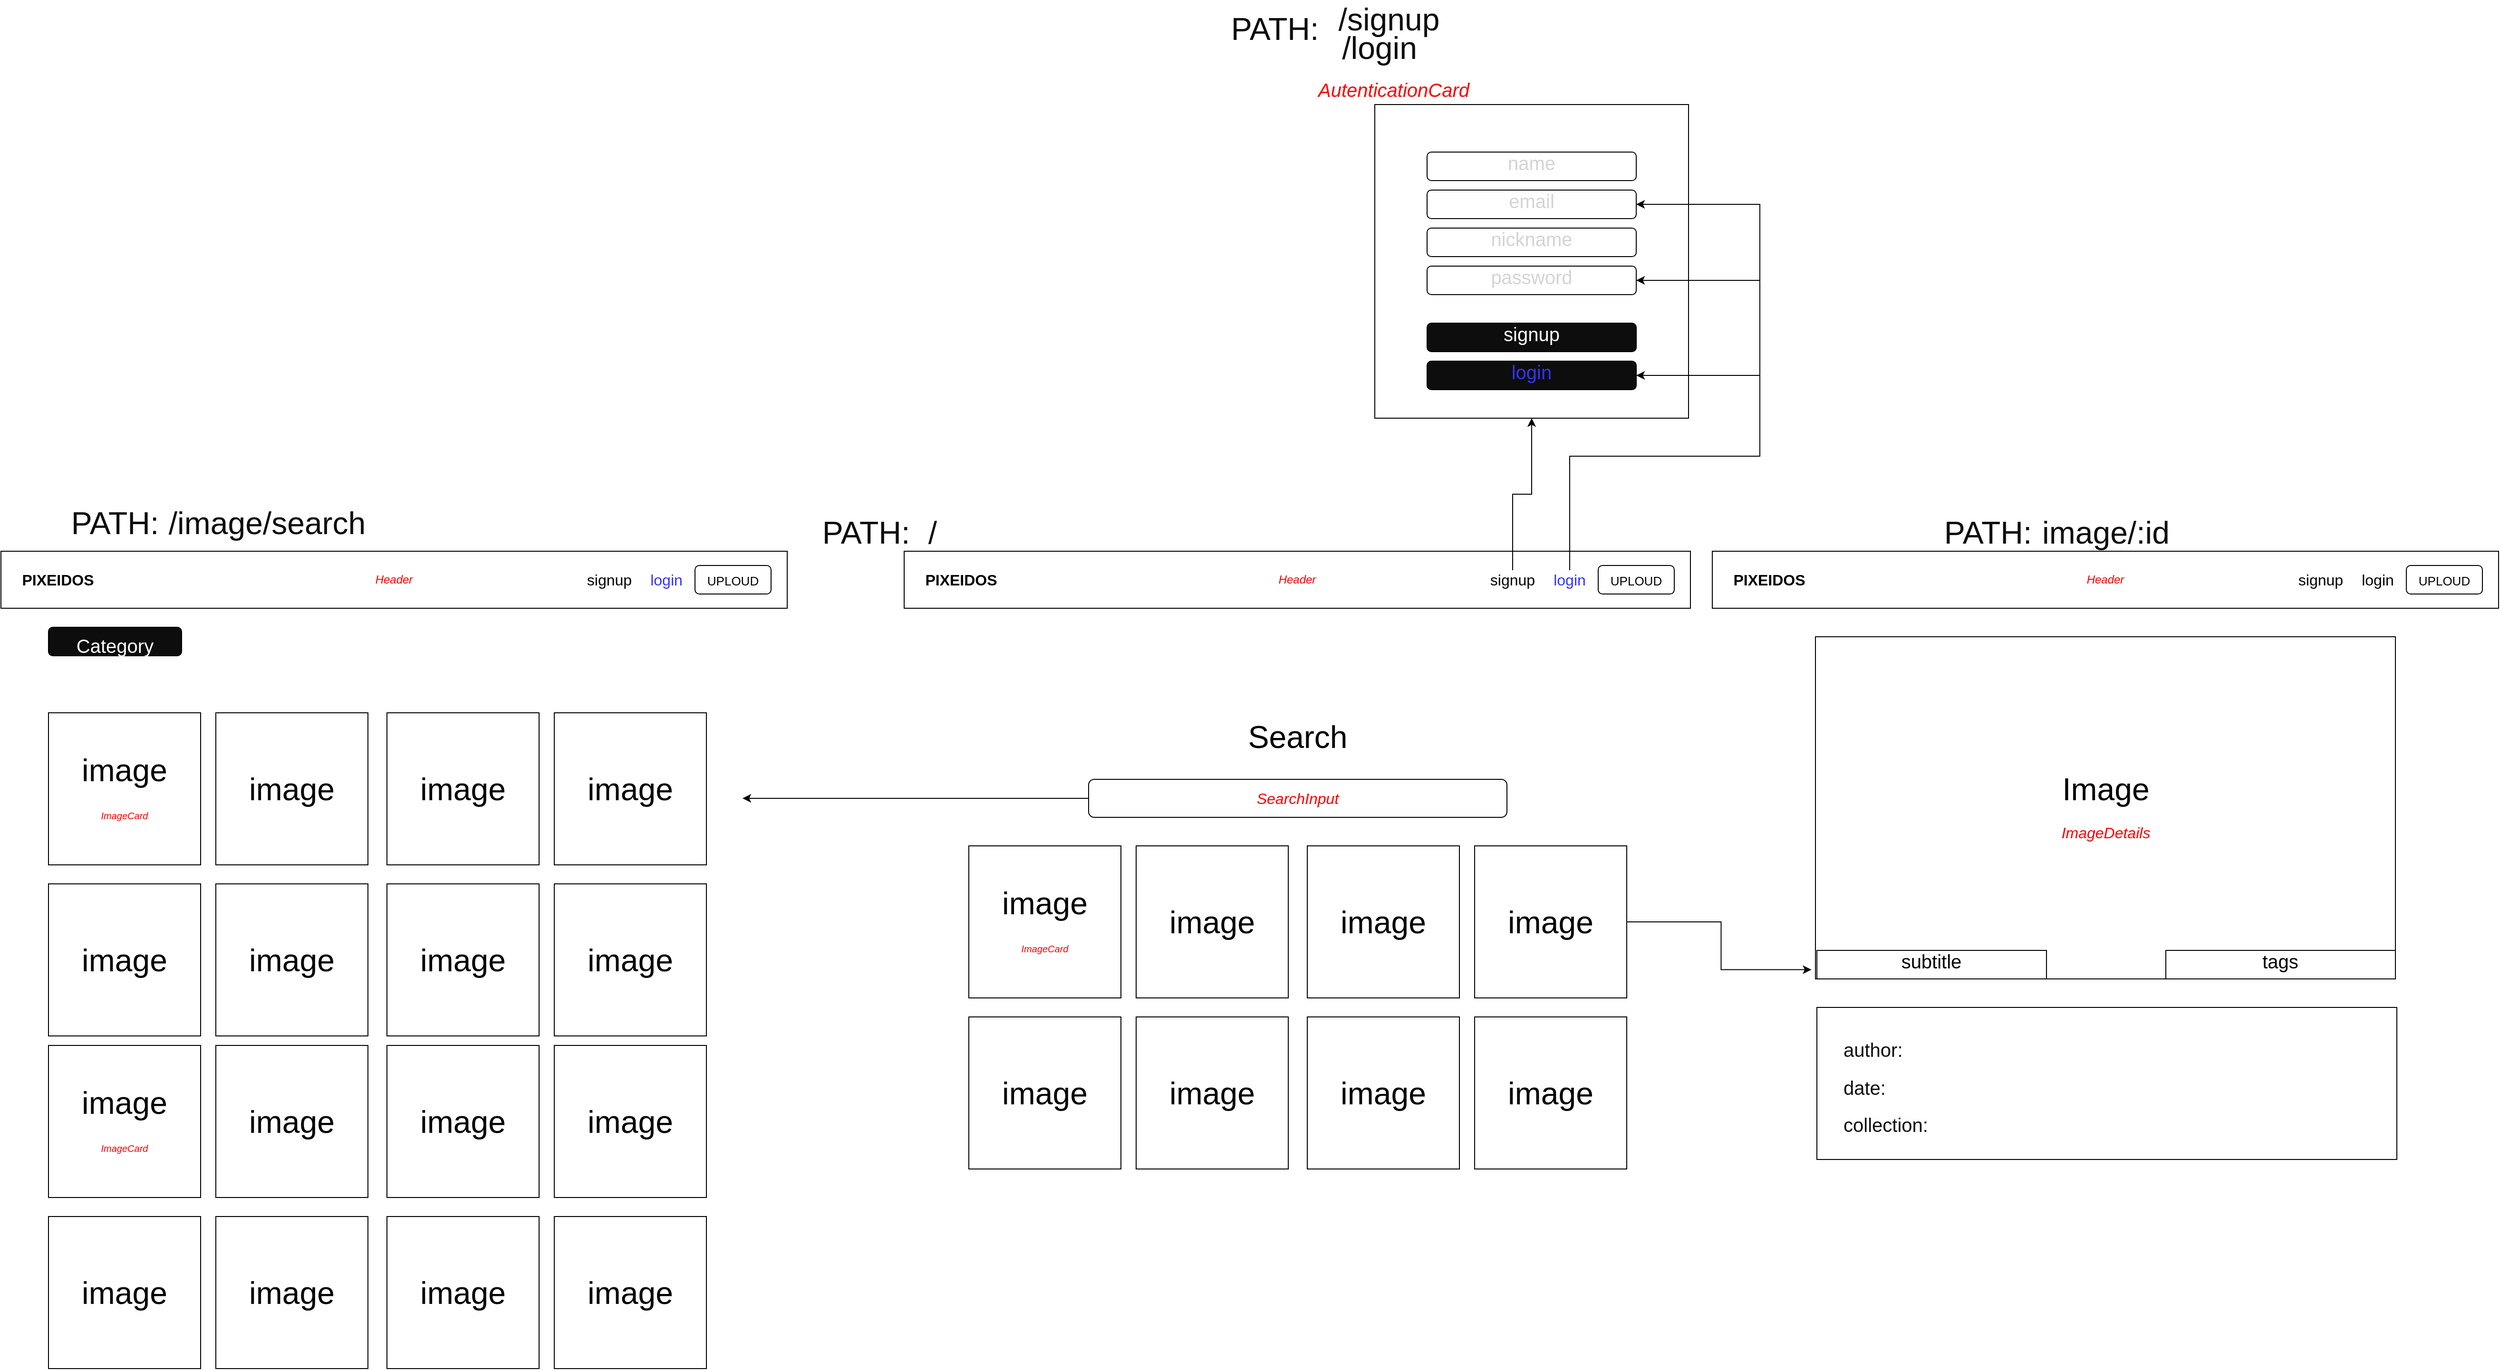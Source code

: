 <mxfile version="14.4.3" type="device"><diagram id="FfVnhvTjRgUEYinKKQ6b" name="Page-1"><mxGraphModel dx="4249" dy="2559" grid="1" gridSize="10" guides="1" tooltips="1" connect="1" arrows="1" fold="1" page="1" pageScale="1" pageWidth="827" pageHeight="1169" math="0" shadow="0"><root><mxCell id="0"/><mxCell id="1" parent="0"/><mxCell id="2LpowX3ZGlu8kfms_fQE-81" style="edgeStyle=orthogonalEdgeStyle;rounded=0;orthogonalLoop=1;jettySize=auto;html=1;fontSize=33;fontColor=#0D0D0D;" edge="1" parent="1" source="2LpowX3ZGlu8kfms_fQE-10"><mxGeometry relative="1" as="geometry"><mxPoint x="-170" y="260" as="targetPoint"/></mxGeometry></mxCell><mxCell id="2LpowX3ZGlu8kfms_fQE-10" value="&lt;i&gt;&lt;font color=&quot;#ff0000&quot;&gt;SearchInput&lt;/font&gt;&lt;/i&gt;" style="rounded=1;whiteSpace=wrap;html=1;fontSize=16;" vertex="1" parent="1"><mxGeometry x="194" y="240" width="440" height="40" as="geometry"/></mxCell><mxCell id="2LpowX3ZGlu8kfms_fQE-11" value="Search" style="text;html=1;strokeColor=none;fillColor=none;align=center;verticalAlign=middle;whiteSpace=wrap;rounded=0;fontSize=33;" vertex="1" parent="1"><mxGeometry x="354" y="170" width="120" height="50" as="geometry"/></mxCell><mxCell id="2LpowX3ZGlu8kfms_fQE-23" value="" style="group" vertex="1" connectable="0" parent="1"><mxGeometry x="68" y="310" width="692" height="340" as="geometry"/></mxCell><mxCell id="2LpowX3ZGlu8kfms_fQE-12" value="image&lt;br style=&quot;font-size: 12px&quot;&gt;&lt;font size=&quot;1&quot; color=&quot;#ff0000&quot;&gt;&lt;i&gt;ImageCard&lt;/i&gt;&lt;/font&gt;" style="whiteSpace=wrap;html=1;aspect=fixed;fontSize=33;" vertex="1" parent="2LpowX3ZGlu8kfms_fQE-23"><mxGeometry width="160" height="160" as="geometry"/></mxCell><mxCell id="2LpowX3ZGlu8kfms_fQE-16" value="image" style="whiteSpace=wrap;html=1;aspect=fixed;fontSize=33;" vertex="1" parent="2LpowX3ZGlu8kfms_fQE-23"><mxGeometry x="176" width="160" height="160" as="geometry"/></mxCell><mxCell id="2LpowX3ZGlu8kfms_fQE-17" value="image" style="whiteSpace=wrap;html=1;aspect=fixed;fontSize=33;" vertex="1" parent="2LpowX3ZGlu8kfms_fQE-23"><mxGeometry x="356" width="160" height="160" as="geometry"/></mxCell><mxCell id="2LpowX3ZGlu8kfms_fQE-18" value="image" style="whiteSpace=wrap;html=1;aspect=fixed;fontSize=33;" vertex="1" parent="2LpowX3ZGlu8kfms_fQE-23"><mxGeometry x="532" width="160" height="160" as="geometry"/></mxCell><mxCell id="2LpowX3ZGlu8kfms_fQE-19" value="image" style="whiteSpace=wrap;html=1;aspect=fixed;fontSize=33;" vertex="1" parent="2LpowX3ZGlu8kfms_fQE-23"><mxGeometry y="180" width="160" height="160" as="geometry"/></mxCell><mxCell id="2LpowX3ZGlu8kfms_fQE-20" value="image" style="whiteSpace=wrap;html=1;aspect=fixed;fontSize=33;" vertex="1" parent="2LpowX3ZGlu8kfms_fQE-23"><mxGeometry x="176" y="180" width="160" height="160" as="geometry"/></mxCell><mxCell id="2LpowX3ZGlu8kfms_fQE-21" value="image" style="whiteSpace=wrap;html=1;aspect=fixed;fontSize=33;" vertex="1" parent="2LpowX3ZGlu8kfms_fQE-23"><mxGeometry x="356" y="180" width="160" height="160" as="geometry"/></mxCell><mxCell id="2LpowX3ZGlu8kfms_fQE-22" value="image" style="whiteSpace=wrap;html=1;aspect=fixed;fontSize=33;" vertex="1" parent="2LpowX3ZGlu8kfms_fQE-23"><mxGeometry x="532" y="180" width="160" height="160" as="geometry"/></mxCell><mxCell id="2LpowX3ZGlu8kfms_fQE-24" style="edgeStyle=orthogonalEdgeStyle;rounded=0;orthogonalLoop=1;jettySize=auto;html=1;fontSize=33;entryX=-0.007;entryY=0.973;entryDx=0;entryDy=0;entryPerimeter=0;" edge="1" parent="1" source="2LpowX3ZGlu8kfms_fQE-18" target="2LpowX3ZGlu8kfms_fQE-26"><mxGeometry relative="1" as="geometry"><mxPoint x="920" y="400" as="targetPoint"/></mxGeometry></mxCell><mxCell id="2LpowX3ZGlu8kfms_fQE-26" value="Image&lt;br&gt;&lt;i&gt;&lt;font style=&quot;font-size: 16px&quot; color=&quot;#ff0000&quot;&gt;ImageDetails&lt;/font&gt;&lt;/i&gt;" style="rounded=0;whiteSpace=wrap;html=1;fontSize=33;" vertex="1" parent="1"><mxGeometry x="958.5" y="90" width="610" height="360" as="geometry"/></mxCell><mxCell id="2LpowX3ZGlu8kfms_fQE-30" value="" style="group;fontColor=#3333FF;" vertex="1" connectable="0" parent="1"><mxGeometry width="827" height="60" as="geometry"/></mxCell><mxCell id="2LpowX3ZGlu8kfms_fQE-1" value="&lt;font style=&quot;vertical-align: inherit&quot;&gt;&lt;font style=&quot;vertical-align: inherit&quot;&gt;&lt;font style=&quot;vertical-align: inherit&quot;&gt;&lt;font style=&quot;vertical-align: inherit&quot; color=&quot;#ff0000&quot;&gt;&lt;i&gt;Header&lt;/i&gt;&lt;/font&gt;&lt;/font&gt;&lt;/font&gt;&lt;/font&gt;" style="rounded=0;whiteSpace=wrap;html=1;" vertex="1" parent="2LpowX3ZGlu8kfms_fQE-30"><mxGeometry width="827" height="60" as="geometry"/></mxCell><mxCell id="2LpowX3ZGlu8kfms_fQE-2" value="&lt;font style=&quot;vertical-align: inherit; font-size: 16px;&quot;&gt;&lt;font style=&quot;vertical-align: inherit; font-size: 16px;&quot;&gt;&lt;font style=&quot;vertical-align: inherit; font-size: 16px;&quot;&gt;&lt;font style=&quot;vertical-align: inherit; font-size: 16px;&quot;&gt;&lt;b style=&quot;font-size: 16px;&quot;&gt;PIXEIDOS&lt;/b&gt;&lt;/font&gt;&lt;/font&gt;&lt;/font&gt;&lt;/font&gt;" style="text;html=1;strokeColor=none;fillColor=none;align=center;verticalAlign=middle;whiteSpace=wrap;rounded=0;fontSize=16;" vertex="1" parent="2LpowX3ZGlu8kfms_fQE-30"><mxGeometry x="40" y="20" width="40" height="20" as="geometry"/></mxCell><mxCell id="2LpowX3ZGlu8kfms_fQE-3" value="signup" style="text;html=1;strokeColor=none;fillColor=none;align=center;verticalAlign=middle;whiteSpace=wrap;rounded=0;fontSize=16;" vertex="1" parent="2LpowX3ZGlu8kfms_fQE-30"><mxGeometry x="620" y="20" width="40" height="20" as="geometry"/></mxCell><mxCell id="2LpowX3ZGlu8kfms_fQE-5" value="&lt;font color=&quot;#3333ff&quot;&gt;login&lt;/font&gt;" style="text;html=1;strokeColor=none;fillColor=none;align=center;verticalAlign=middle;whiteSpace=wrap;rounded=0;fontSize=16;" vertex="1" parent="2LpowX3ZGlu8kfms_fQE-30"><mxGeometry x="680" y="20" width="40" height="20" as="geometry"/></mxCell><mxCell id="2LpowX3ZGlu8kfms_fQE-9" value="&lt;font style=&quot;font-size: 13px&quot;&gt;UPLOUD&lt;/font&gt;" style="rounded=1;whiteSpace=wrap;html=1;fontSize=16;" vertex="1" parent="2LpowX3ZGlu8kfms_fQE-30"><mxGeometry x="730" y="15" width="80" height="30" as="geometry"/></mxCell><mxCell id="2LpowX3ZGlu8kfms_fQE-31" value="" style="group" vertex="1" connectable="0" parent="1"><mxGeometry x="850" width="827" height="60" as="geometry"/></mxCell><mxCell id="2LpowX3ZGlu8kfms_fQE-32" value="&lt;font style=&quot;vertical-align: inherit&quot;&gt;&lt;font style=&quot;vertical-align: inherit&quot;&gt;&lt;font style=&quot;vertical-align: inherit&quot;&gt;&lt;font style=&quot;vertical-align: inherit&quot; color=&quot;#ff0000&quot;&gt;&lt;i&gt;Header&lt;/i&gt;&lt;/font&gt;&lt;/font&gt;&lt;/font&gt;&lt;/font&gt;" style="rounded=0;whiteSpace=wrap;html=1;" vertex="1" parent="2LpowX3ZGlu8kfms_fQE-31"><mxGeometry width="827" height="60" as="geometry"/></mxCell><mxCell id="2LpowX3ZGlu8kfms_fQE-33" value="&lt;font style=&quot;vertical-align: inherit; font-size: 16px;&quot;&gt;&lt;font style=&quot;vertical-align: inherit; font-size: 16px;&quot;&gt;&lt;font style=&quot;vertical-align: inherit; font-size: 16px;&quot;&gt;&lt;font style=&quot;vertical-align: inherit; font-size: 16px;&quot;&gt;&lt;b style=&quot;font-size: 16px;&quot;&gt;PIXEIDOS&lt;/b&gt;&lt;/font&gt;&lt;/font&gt;&lt;/font&gt;&lt;/font&gt;" style="text;html=1;strokeColor=none;fillColor=none;align=center;verticalAlign=middle;whiteSpace=wrap;rounded=0;fontSize=16;" vertex="1" parent="2LpowX3ZGlu8kfms_fQE-31"><mxGeometry x="40" y="20" width="40" height="20" as="geometry"/></mxCell><mxCell id="2LpowX3ZGlu8kfms_fQE-34" value="signup" style="text;html=1;strokeColor=none;fillColor=none;align=center;verticalAlign=middle;whiteSpace=wrap;rounded=0;fontSize=16;" vertex="1" parent="2LpowX3ZGlu8kfms_fQE-31"><mxGeometry x="620" y="20" width="40" height="20" as="geometry"/></mxCell><mxCell id="2LpowX3ZGlu8kfms_fQE-35" value="login" style="text;html=1;strokeColor=none;fillColor=none;align=center;verticalAlign=middle;whiteSpace=wrap;rounded=0;fontSize=16;" vertex="1" parent="2LpowX3ZGlu8kfms_fQE-31"><mxGeometry x="680" y="20" width="40" height="20" as="geometry"/></mxCell><mxCell id="2LpowX3ZGlu8kfms_fQE-36" value="&lt;font style=&quot;font-size: 13px&quot;&gt;UPLOUD&lt;/font&gt;" style="rounded=1;whiteSpace=wrap;html=1;fontSize=16;" vertex="1" parent="2LpowX3ZGlu8kfms_fQE-31"><mxGeometry x="730" y="15" width="80" height="30" as="geometry"/></mxCell><mxCell id="2LpowX3ZGlu8kfms_fQE-41" value="" style="group" vertex="1" connectable="0" parent="1"><mxGeometry x="1327" y="420" width="241.5" height="30" as="geometry"/></mxCell><mxCell id="2LpowX3ZGlu8kfms_fQE-38" value="" style="rounded=0;whiteSpace=wrap;html=1;fontSize=33;" vertex="1" parent="2LpowX3ZGlu8kfms_fQE-41"><mxGeometry width="241.5" height="30" as="geometry"/></mxCell><mxCell id="2LpowX3ZGlu8kfms_fQE-39" value="&lt;font style=&quot;font-size: 20px&quot;&gt;tags&lt;/font&gt;" style="text;html=1;strokeColor=none;fillColor=none;align=center;verticalAlign=bottom;whiteSpace=wrap;rounded=0;fontSize=33;" vertex="1" parent="2LpowX3ZGlu8kfms_fQE-41"><mxGeometry x="96.12" width="49.25" height="30" as="geometry"/></mxCell><mxCell id="2LpowX3ZGlu8kfms_fQE-42" value="" style="group" vertex="1" connectable="0" parent="1"><mxGeometry x="960" y="420" width="241.5" height="30" as="geometry"/></mxCell><mxCell id="2LpowX3ZGlu8kfms_fQE-43" value="" style="rounded=0;whiteSpace=wrap;html=1;fontSize=33;" vertex="1" parent="2LpowX3ZGlu8kfms_fQE-42"><mxGeometry width="241.5" height="30" as="geometry"/></mxCell><mxCell id="2LpowX3ZGlu8kfms_fQE-44" value="&lt;font style=&quot;font-size: 20px&quot;&gt;subtitle&lt;/font&gt;" style="text;html=1;strokeColor=none;fillColor=none;align=center;verticalAlign=bottom;whiteSpace=wrap;rounded=0;fontSize=33;" vertex="1" parent="2LpowX3ZGlu8kfms_fQE-42"><mxGeometry x="96.12" width="49.25" height="30" as="geometry"/></mxCell><mxCell id="2LpowX3ZGlu8kfms_fQE-50" value="" style="rounded=0;whiteSpace=wrap;html=1;fontSize=33;" vertex="1" parent="1"><mxGeometry x="960" y="480" width="610" height="160" as="geometry"/></mxCell><mxCell id="2LpowX3ZGlu8kfms_fQE-53" value="&lt;font style=&quot;font-size: 20px&quot; color=&quot;#0d0d0d&quot;&gt;author:&lt;br&gt;date:&lt;br&gt;&#9;collection:&amp;nbsp;&lt;/font&gt;" style="text;html=1;strokeColor=none;fillColor=none;align=left;verticalAlign=middle;whiteSpace=wrap;rounded=0;fontSize=33;fontColor=#D4D4D4;" vertex="1" parent="1"><mxGeometry x="986" y="490" width="510" height="140" as="geometry"/></mxCell><mxCell id="2LpowX3ZGlu8kfms_fQE-54" style="edgeStyle=orthogonalEdgeStyle;rounded=0;orthogonalLoop=1;jettySize=auto;html=1;fontSize=33;fontColor=#D4D4D4;" edge="1" parent="1" source="2LpowX3ZGlu8kfms_fQE-3" target="2LpowX3ZGlu8kfms_fQE-55"><mxGeometry relative="1" as="geometry"><mxPoint x="640" y="-220" as="targetPoint"/></mxGeometry></mxCell><mxCell id="2LpowX3ZGlu8kfms_fQE-55" value="" style="whiteSpace=wrap;html=1;aspect=fixed;" vertex="1" parent="1"><mxGeometry x="495" y="-470" width="330" height="330" as="geometry"/></mxCell><mxCell id="2LpowX3ZGlu8kfms_fQE-60" value="&lt;font style=&quot;font-size: 20px&quot; color=&quot;#ffffff&quot;&gt;signup&lt;/font&gt;" style="rounded=1;whiteSpace=wrap;html=1;fontSize=33;fontColor=#D4D4D4;fillColor=#0D0D0D;verticalAlign=bottom;" vertex="1" parent="1"><mxGeometry x="550" y="-240" width="220" height="30" as="geometry"/></mxCell><mxCell id="2LpowX3ZGlu8kfms_fQE-64" value="" style="group;labelBorderColor=#3333FF;" vertex="1" connectable="0" parent="1"><mxGeometry x="550" y="-420" width="220" height="150" as="geometry"/></mxCell><mxCell id="2LpowX3ZGlu8kfms_fQE-56" value="&lt;font style=&quot;font-size: 20px ; line-height: 100%&quot;&gt;name&lt;/font&gt;" style="rounded=1;whiteSpace=wrap;html=1;fontSize=33;fontColor=#D4D4D4;verticalAlign=bottom;" vertex="1" parent="2LpowX3ZGlu8kfms_fQE-64"><mxGeometry width="220" height="30" as="geometry"/></mxCell><mxCell id="2LpowX3ZGlu8kfms_fQE-61" value="&lt;font style=&quot;font-size: 20px ; line-height: 100%&quot;&gt;email&lt;/font&gt;" style="rounded=1;whiteSpace=wrap;html=1;fontSize=33;fontColor=#D4D4D4;verticalAlign=bottom;labelBorderColor=none;labelBackgroundColor=none;" vertex="1" parent="2LpowX3ZGlu8kfms_fQE-64"><mxGeometry y="40" width="220" height="30" as="geometry"/></mxCell><mxCell id="2LpowX3ZGlu8kfms_fQE-62" value="&lt;font style=&quot;font-size: 20px ; line-height: 100%&quot;&gt;nickname&lt;/font&gt;" style="rounded=1;whiteSpace=wrap;html=1;fontSize=33;fontColor=#D4D4D4;verticalAlign=bottom;" vertex="1" parent="2LpowX3ZGlu8kfms_fQE-64"><mxGeometry y="80" width="220" height="30" as="geometry"/></mxCell><mxCell id="2LpowX3ZGlu8kfms_fQE-63" value="&lt;font style=&quot;font-size: 20px ; line-height: 100%&quot;&gt;password&lt;/font&gt;" style="rounded=1;whiteSpace=wrap;html=1;fontSize=33;fontColor=#D4D4D4;verticalAlign=bottom;" vertex="1" parent="2LpowX3ZGlu8kfms_fQE-64"><mxGeometry y="120" width="220" height="30" as="geometry"/></mxCell><mxCell id="2LpowX3ZGlu8kfms_fQE-65" style="edgeStyle=orthogonalEdgeStyle;rounded=0;orthogonalLoop=1;jettySize=auto;html=1;entryX=1;entryY=0.5;entryDx=0;entryDy=0;fontSize=33;fontColor=#3333FF;" edge="1" parent="1" source="2LpowX3ZGlu8kfms_fQE-5" target="2LpowX3ZGlu8kfms_fQE-61"><mxGeometry relative="1" as="geometry"><Array as="points"><mxPoint x="700" y="-100"/><mxPoint x="900" y="-100"/><mxPoint x="900" y="-365"/></Array></mxGeometry></mxCell><mxCell id="2LpowX3ZGlu8kfms_fQE-66" value="&lt;font style=&quot;font-size: 20px&quot;&gt;login&lt;/font&gt;" style="rounded=1;whiteSpace=wrap;html=1;fontSize=33;fillColor=#0D0D0D;verticalAlign=bottom;fontColor=#3333FF;" vertex="1" parent="1"><mxGeometry x="550" y="-200" width="220" height="30" as="geometry"/></mxCell><mxCell id="2LpowX3ZGlu8kfms_fQE-67" style="edgeStyle=orthogonalEdgeStyle;rounded=0;orthogonalLoop=1;jettySize=auto;html=1;entryX=1;entryY=0.5;entryDx=0;entryDy=0;fontSize=33;fontColor=#3333FF;" edge="1" parent="1" source="2LpowX3ZGlu8kfms_fQE-5" target="2LpowX3ZGlu8kfms_fQE-63"><mxGeometry relative="1" as="geometry"><Array as="points"><mxPoint x="700" y="-100"/><mxPoint x="900" y="-100"/><mxPoint x="900" y="-285"/></Array></mxGeometry></mxCell><mxCell id="2LpowX3ZGlu8kfms_fQE-68" style="edgeStyle=orthogonalEdgeStyle;rounded=0;orthogonalLoop=1;jettySize=auto;html=1;entryX=1;entryY=0.5;entryDx=0;entryDy=0;fontSize=33;fontColor=#3333FF;" edge="1" parent="1" source="2LpowX3ZGlu8kfms_fQE-5" target="2LpowX3ZGlu8kfms_fQE-66"><mxGeometry relative="1" as="geometry"><Array as="points"><mxPoint x="700" y="-100"/><mxPoint x="900" y="-100"/><mxPoint x="900" y="-185"/></Array></mxGeometry></mxCell><mxCell id="2LpowX3ZGlu8kfms_fQE-69" value="&lt;font color=&quot;#ff0000&quot; style=&quot;font-size: 20px&quot;&gt;&lt;i&gt;AutenticationCard&lt;/i&gt;&lt;/font&gt;" style="text;html=1;strokeColor=none;fillColor=none;align=center;verticalAlign=middle;whiteSpace=wrap;rounded=0;labelBackgroundColor=none;fontSize=33;fontColor=#3333FF;" vertex="1" parent="1"><mxGeometry x="495" y="-500" width="40" height="20" as="geometry"/></mxCell><mxCell id="2LpowX3ZGlu8kfms_fQE-70" value="&lt;font color=&quot;#0d0d0d&quot;&gt;image/:id&lt;/font&gt;" style="text;html=1;strokeColor=none;fillColor=none;align=center;verticalAlign=middle;whiteSpace=wrap;rounded=0;labelBackgroundColor=none;fontSize=33;fontColor=#3333FF;" vertex="1" parent="1"><mxGeometry x="1243.5" y="-30" width="40" height="20" as="geometry"/></mxCell><mxCell id="2LpowX3ZGlu8kfms_fQE-71" value="&lt;font color=&quot;#0d0d0d&quot;&gt;/signup&lt;/font&gt;" style="text;html=1;strokeColor=none;fillColor=none;align=center;verticalAlign=middle;whiteSpace=wrap;rounded=0;labelBackgroundColor=none;fontSize=33;fontColor=#3333FF;" vertex="1" parent="1"><mxGeometry x="490" y="-570" width="40" height="20" as="geometry"/></mxCell><mxCell id="2LpowX3ZGlu8kfms_fQE-72" value="&lt;font color=&quot;#0d0d0d&quot;&gt;/login&lt;/font&gt;" style="text;html=1;strokeColor=none;fillColor=none;align=center;verticalAlign=middle;whiteSpace=wrap;rounded=0;labelBackgroundColor=none;fontSize=33;fontColor=#3333FF;" vertex="1" parent="1"><mxGeometry x="480" y="-540" width="40" height="20" as="geometry"/></mxCell><mxCell id="2LpowX3ZGlu8kfms_fQE-75" value="/" style="text;html=1;strokeColor=none;fillColor=none;align=center;verticalAlign=middle;whiteSpace=wrap;rounded=0;labelBackgroundColor=none;fontSize=33;fontColor=#0D0D0D;" vertex="1" parent="1"><mxGeometry x="10" y="-30" width="40" height="20" as="geometry"/></mxCell><mxCell id="2LpowX3ZGlu8kfms_fQE-76" value="PATH:" style="text;html=1;strokeColor=none;fillColor=none;align=center;verticalAlign=middle;whiteSpace=wrap;rounded=0;labelBackgroundColor=none;fontSize=33;fontColor=#0D0D0D;" vertex="1" parent="1"><mxGeometry x="370" y="-560" width="40" height="20" as="geometry"/></mxCell><mxCell id="2LpowX3ZGlu8kfms_fQE-77" value="PATH:" style="text;html=1;strokeColor=none;fillColor=none;align=center;verticalAlign=middle;whiteSpace=wrap;rounded=0;labelBackgroundColor=none;fontSize=33;fontColor=#0D0D0D;" vertex="1" parent="1"><mxGeometry x="-60" y="-30" width="40" height="20" as="geometry"/></mxCell><mxCell id="2LpowX3ZGlu8kfms_fQE-78" value="PATH:" style="text;html=1;strokeColor=none;fillColor=none;align=center;verticalAlign=middle;whiteSpace=wrap;rounded=0;labelBackgroundColor=none;fontSize=33;fontColor=#0D0D0D;" vertex="1" parent="1"><mxGeometry x="1120" y="-30" width="40" height="20" as="geometry"/></mxCell><mxCell id="2LpowX3ZGlu8kfms_fQE-101" value="/image/search" style="text;html=1;strokeColor=none;fillColor=none;align=center;verticalAlign=middle;whiteSpace=wrap;rounded=0;labelBackgroundColor=none;fontSize=33;fontColor=#0D0D0D;" vertex="1" parent="1"><mxGeometry x="-690" y="-40" width="40" height="20" as="geometry"/></mxCell><mxCell id="2LpowX3ZGlu8kfms_fQE-102" value="PATH:" style="text;html=1;strokeColor=none;fillColor=none;align=center;verticalAlign=middle;whiteSpace=wrap;rounded=0;labelBackgroundColor=none;fontSize=33;fontColor=#0D0D0D;" vertex="1" parent="1"><mxGeometry x="-850" y="-40" width="40" height="20" as="geometry"/></mxCell><mxCell id="2LpowX3ZGlu8kfms_fQE-103" value="" style="group;fontColor=#3333FF;" vertex="1" connectable="0" parent="1"><mxGeometry x="-950" width="827" height="60" as="geometry"/></mxCell><mxCell id="2LpowX3ZGlu8kfms_fQE-104" value="&lt;font style=&quot;vertical-align: inherit&quot;&gt;&lt;font style=&quot;vertical-align: inherit&quot;&gt;&lt;font style=&quot;vertical-align: inherit&quot;&gt;&lt;font style=&quot;vertical-align: inherit&quot; color=&quot;#ff0000&quot;&gt;&lt;i&gt;Header&lt;/i&gt;&lt;/font&gt;&lt;/font&gt;&lt;/font&gt;&lt;/font&gt;" style="rounded=0;whiteSpace=wrap;html=1;" vertex="1" parent="2LpowX3ZGlu8kfms_fQE-103"><mxGeometry width="827" height="60" as="geometry"/></mxCell><mxCell id="2LpowX3ZGlu8kfms_fQE-105" value="&lt;font style=&quot;vertical-align: inherit; font-size: 16px;&quot;&gt;&lt;font style=&quot;vertical-align: inherit; font-size: 16px;&quot;&gt;&lt;font style=&quot;vertical-align: inherit; font-size: 16px;&quot;&gt;&lt;font style=&quot;vertical-align: inherit; font-size: 16px;&quot;&gt;&lt;b style=&quot;font-size: 16px;&quot;&gt;PIXEIDOS&lt;/b&gt;&lt;/font&gt;&lt;/font&gt;&lt;/font&gt;&lt;/font&gt;" style="text;html=1;strokeColor=none;fillColor=none;align=center;verticalAlign=middle;whiteSpace=wrap;rounded=0;fontSize=16;" vertex="1" parent="2LpowX3ZGlu8kfms_fQE-103"><mxGeometry x="40" y="20" width="40" height="20" as="geometry"/></mxCell><mxCell id="2LpowX3ZGlu8kfms_fQE-106" value="signup" style="text;html=1;strokeColor=none;fillColor=none;align=center;verticalAlign=middle;whiteSpace=wrap;rounded=0;fontSize=16;" vertex="1" parent="2LpowX3ZGlu8kfms_fQE-103"><mxGeometry x="620" y="20" width="40" height="20" as="geometry"/></mxCell><mxCell id="2LpowX3ZGlu8kfms_fQE-107" value="&lt;font color=&quot;#3333ff&quot;&gt;login&lt;/font&gt;" style="text;html=1;strokeColor=none;fillColor=none;align=center;verticalAlign=middle;whiteSpace=wrap;rounded=0;fontSize=16;" vertex="1" parent="2LpowX3ZGlu8kfms_fQE-103"><mxGeometry x="680" y="20" width="40" height="20" as="geometry"/></mxCell><mxCell id="2LpowX3ZGlu8kfms_fQE-108" value="&lt;font style=&quot;font-size: 13px&quot;&gt;UPLOUD&lt;/font&gt;" style="rounded=1;whiteSpace=wrap;html=1;fontSize=16;" vertex="1" parent="2LpowX3ZGlu8kfms_fQE-103"><mxGeometry x="730" y="15" width="80" height="30" as="geometry"/></mxCell><mxCell id="2LpowX3ZGlu8kfms_fQE-109" value="" style="group" vertex="1" connectable="0" parent="1"><mxGeometry x="-900" y="170" width="692" height="690" as="geometry"/></mxCell><mxCell id="2LpowX3ZGlu8kfms_fQE-82" value="" style="group" vertex="1" connectable="0" parent="2LpowX3ZGlu8kfms_fQE-109"><mxGeometry width="692" height="340" as="geometry"/></mxCell><mxCell id="2LpowX3ZGlu8kfms_fQE-83" value="image&lt;br style=&quot;font-size: 12px&quot;&gt;&lt;font size=&quot;1&quot; color=&quot;#ff0000&quot;&gt;&lt;i&gt;ImageCard&lt;/i&gt;&lt;/font&gt;" style="whiteSpace=wrap;html=1;aspect=fixed;fontSize=33;" vertex="1" parent="2LpowX3ZGlu8kfms_fQE-82"><mxGeometry width="160" height="160" as="geometry"/></mxCell><mxCell id="2LpowX3ZGlu8kfms_fQE-84" value="image" style="whiteSpace=wrap;html=1;aspect=fixed;fontSize=33;" vertex="1" parent="2LpowX3ZGlu8kfms_fQE-82"><mxGeometry x="176" width="160" height="160" as="geometry"/></mxCell><mxCell id="2LpowX3ZGlu8kfms_fQE-85" value="image" style="whiteSpace=wrap;html=1;aspect=fixed;fontSize=33;" vertex="1" parent="2LpowX3ZGlu8kfms_fQE-82"><mxGeometry x="356" width="160" height="160" as="geometry"/></mxCell><mxCell id="2LpowX3ZGlu8kfms_fQE-86" value="image" style="whiteSpace=wrap;html=1;aspect=fixed;fontSize=33;" vertex="1" parent="2LpowX3ZGlu8kfms_fQE-82"><mxGeometry x="532" width="160" height="160" as="geometry"/></mxCell><mxCell id="2LpowX3ZGlu8kfms_fQE-87" value="image" style="whiteSpace=wrap;html=1;aspect=fixed;fontSize=33;" vertex="1" parent="2LpowX3ZGlu8kfms_fQE-82"><mxGeometry y="180" width="160" height="160" as="geometry"/></mxCell><mxCell id="2LpowX3ZGlu8kfms_fQE-88" value="image" style="whiteSpace=wrap;html=1;aspect=fixed;fontSize=33;" vertex="1" parent="2LpowX3ZGlu8kfms_fQE-82"><mxGeometry x="176" y="180" width="160" height="160" as="geometry"/></mxCell><mxCell id="2LpowX3ZGlu8kfms_fQE-89" value="image" style="whiteSpace=wrap;html=1;aspect=fixed;fontSize=33;" vertex="1" parent="2LpowX3ZGlu8kfms_fQE-82"><mxGeometry x="356" y="180" width="160" height="160" as="geometry"/></mxCell><mxCell id="2LpowX3ZGlu8kfms_fQE-90" value="image" style="whiteSpace=wrap;html=1;aspect=fixed;fontSize=33;" vertex="1" parent="2LpowX3ZGlu8kfms_fQE-82"><mxGeometry x="532" y="180" width="160" height="160" as="geometry"/></mxCell><mxCell id="2LpowX3ZGlu8kfms_fQE-91" value="" style="group" vertex="1" connectable="0" parent="2LpowX3ZGlu8kfms_fQE-109"><mxGeometry y="350" width="692" height="340" as="geometry"/></mxCell><mxCell id="2LpowX3ZGlu8kfms_fQE-92" value="image&lt;br style=&quot;font-size: 12px&quot;&gt;&lt;font size=&quot;1&quot; color=&quot;#ff0000&quot;&gt;&lt;i&gt;ImageCard&lt;/i&gt;&lt;/font&gt;" style="whiteSpace=wrap;html=1;aspect=fixed;fontSize=33;" vertex="1" parent="2LpowX3ZGlu8kfms_fQE-91"><mxGeometry width="160" height="160" as="geometry"/></mxCell><mxCell id="2LpowX3ZGlu8kfms_fQE-93" value="image" style="whiteSpace=wrap;html=1;aspect=fixed;fontSize=33;" vertex="1" parent="2LpowX3ZGlu8kfms_fQE-91"><mxGeometry x="176" width="160" height="160" as="geometry"/></mxCell><mxCell id="2LpowX3ZGlu8kfms_fQE-94" value="image" style="whiteSpace=wrap;html=1;aspect=fixed;fontSize=33;" vertex="1" parent="2LpowX3ZGlu8kfms_fQE-91"><mxGeometry x="356" width="160" height="160" as="geometry"/></mxCell><mxCell id="2LpowX3ZGlu8kfms_fQE-95" value="image" style="whiteSpace=wrap;html=1;aspect=fixed;fontSize=33;" vertex="1" parent="2LpowX3ZGlu8kfms_fQE-91"><mxGeometry x="532" width="160" height="160" as="geometry"/></mxCell><mxCell id="2LpowX3ZGlu8kfms_fQE-96" value="image" style="whiteSpace=wrap;html=1;aspect=fixed;fontSize=33;" vertex="1" parent="2LpowX3ZGlu8kfms_fQE-91"><mxGeometry y="180" width="160" height="160" as="geometry"/></mxCell><mxCell id="2LpowX3ZGlu8kfms_fQE-97" value="image" style="whiteSpace=wrap;html=1;aspect=fixed;fontSize=33;" vertex="1" parent="2LpowX3ZGlu8kfms_fQE-91"><mxGeometry x="176" y="180" width="160" height="160" as="geometry"/></mxCell><mxCell id="2LpowX3ZGlu8kfms_fQE-98" value="image" style="whiteSpace=wrap;html=1;aspect=fixed;fontSize=33;" vertex="1" parent="2LpowX3ZGlu8kfms_fQE-91"><mxGeometry x="356" y="180" width="160" height="160" as="geometry"/></mxCell><mxCell id="2LpowX3ZGlu8kfms_fQE-99" value="image" style="whiteSpace=wrap;html=1;aspect=fixed;fontSize=33;" vertex="1" parent="2LpowX3ZGlu8kfms_fQE-91"><mxGeometry x="532" y="180" width="160" height="160" as="geometry"/></mxCell><mxCell id="2LpowX3ZGlu8kfms_fQE-111" value="&lt;font color=&quot;#ffffff&quot; style=&quot;font-size: 20px&quot;&gt;Category&lt;/font&gt;" style="rounded=1;whiteSpace=wrap;html=1;labelBackgroundColor=none;fillColor=#0D0D0D;fontSize=33;fontColor=#0D0D0D;" vertex="1" parent="1"><mxGeometry x="-900" y="80" width="140" height="30" as="geometry"/></mxCell></root></mxGraphModel></diagram></mxfile>